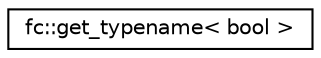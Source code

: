 digraph "Graphical Class Hierarchy"
{
  edge [fontname="Helvetica",fontsize="10",labelfontname="Helvetica",labelfontsize="10"];
  node [fontname="Helvetica",fontsize="10",shape=record];
  rankdir="LR";
  Node0 [label="fc::get_typename\< bool \>",height=0.2,width=0.4,color="black", fillcolor="white", style="filled",URL="$structfc_1_1get__typename_3_01bool_01_4.html"];
}
